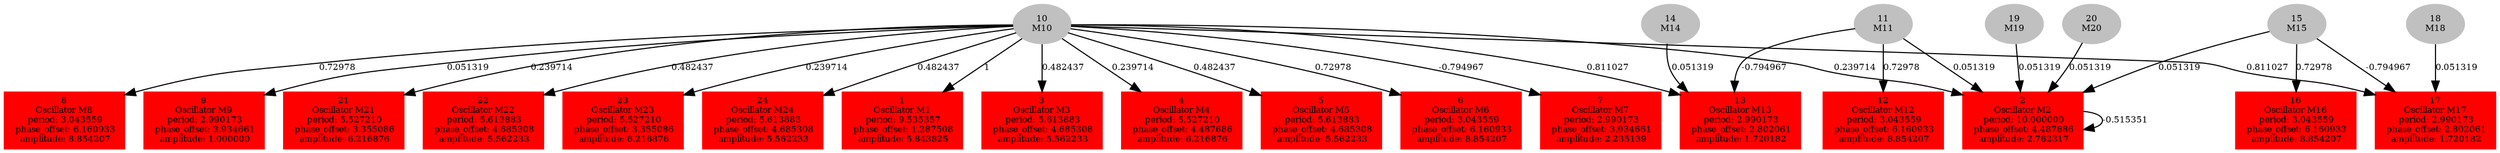  digraph g{ forcelabels=true;
1 [label=<1<BR />Oscillator M1<BR /> period: 9.535357<BR /> phase_offset: 1.287508<BR /> amplitude: 5.843825>, shape=box,color=red,style=filled,fontsize=8];2 [label=<2<BR />Oscillator M2<BR /> period: 10.000000<BR /> phase_offset: 4.487686<BR /> amplitude: 2.762317>, shape=box,color=red,style=filled,fontsize=8];3 [label=<3<BR />Oscillator M3<BR /> period: 5.613883<BR /> phase_offset: 4.685308<BR /> amplitude: 5.562233>, shape=box,color=red,style=filled,fontsize=8];4 [label=<4<BR />Oscillator M4<BR /> period: 5.527210<BR /> phase_offset: 4.487686<BR /> amplitude: 6.216876>, shape=box,color=red,style=filled,fontsize=8];5 [label=<5<BR />Oscillator M5<BR /> period: 5.613883<BR /> phase_offset: 4.685308<BR /> amplitude: 5.562233>, shape=box,color=red,style=filled,fontsize=8];6 [label=<6<BR />Oscillator M6<BR /> period: 3.043559<BR /> phase_offset: 6.160933<BR /> amplitude: 8.854207>, shape=box,color=red,style=filled,fontsize=8];7 [label=<7<BR />Oscillator M7<BR /> period: 2.990173<BR /> phase_offset: 3.934661<BR /> amplitude: 2.235139>, shape=box,color=red,style=filled,fontsize=8];8 [label=<8<BR />Oscillator M8<BR /> period: 3.043559<BR /> phase_offset: 6.160933<BR /> amplitude: 8.854207>, shape=box,color=red,style=filled,fontsize=8];9 [label=<9<BR />Oscillator M9<BR /> period: 2.990173<BR /> phase_offset: 3.934661<BR /> amplitude: 1.000000>, shape=box,color=red,style=filled,fontsize=8];10[label=<10<BR/>M10>,color="grey",style=filled,fontsize=8];
11[label=<11<BR/>M11>,color="grey",style=filled,fontsize=8];
12 [label=<12<BR />Oscillator M12<BR /> period: 3.043559<BR /> phase_offset: 6.160933<BR /> amplitude: 8.854207>, shape=box,color=red,style=filled,fontsize=8];13 [label=<13<BR />Oscillator M13<BR /> period: 2.990173<BR /> phase_offset: 2.802061<BR /> amplitude: 1.720182>, shape=box,color=red,style=filled,fontsize=8];14[label=<14<BR/>M14>,color="grey",style=filled,fontsize=8];
15[label=<15<BR/>M15>,color="grey",style=filled,fontsize=8];
16 [label=<16<BR />Oscillator M16<BR /> period: 3.043559<BR /> phase_offset: 6.160933<BR /> amplitude: 8.854207>, shape=box,color=red,style=filled,fontsize=8];17 [label=<17<BR />Oscillator M17<BR /> period: 2.990173<BR /> phase_offset: 2.802061<BR /> amplitude: 1.720182>, shape=box,color=red,style=filled,fontsize=8];18[label=<18<BR/>M18>,color="grey",style=filled,fontsize=8];
19[label=<19<BR/>M19>,color="grey",style=filled,fontsize=8];
20[label=<20<BR/>M20>,color="grey",style=filled,fontsize=8];
21 [label=<21<BR />Oscillator M21<BR /> period: 5.527210<BR /> phase_offset: 3.355086<BR /> amplitude: 6.216876>, shape=box,color=red,style=filled,fontsize=8];22 [label=<22<BR />Oscillator M22<BR /> period: 5.613883<BR /> phase_offset: 4.685308<BR /> amplitude: 5.562233>, shape=box,color=red,style=filled,fontsize=8];23 [label=<23<BR />Oscillator M23<BR /> period: 5.527210<BR /> phase_offset: 3.355086<BR /> amplitude: 6.216876>, shape=box,color=red,style=filled,fontsize=8];24 [label=<24<BR />Oscillator M24<BR /> period: 5.613883<BR /> phase_offset: 4.685308<BR /> amplitude: 5.562233>, shape=box,color=red,style=filled,fontsize=8];2 -> 2[label="-0.515351 ",fontsize="8"];
10 -> 1[label="1 ",fontsize="8"];
10 -> 2[label="0.239714 ",fontsize="8"];
10 -> 3[label="0.482437 ",fontsize="8"];
10 -> 4[label="0.239714 ",fontsize="8"];
10 -> 5[label="0.482437 ",fontsize="8"];
10 -> 6[label="0.72978 ",fontsize="8"];
10 -> 7[label="-0.794967 ",fontsize="8"];
10 -> 8[label="0.72978 ",fontsize="8"];
10 -> 9[label="0.051319 ",fontsize="8"];
10 -> 13[label="0.811027 ",fontsize="8"];
10 -> 17[label="0.811027 ",fontsize="8"];
10 -> 21[label="0.239714 ",fontsize="8"];
10 -> 22[label="0.482437 ",fontsize="8"];
10 -> 23[label="0.239714 ",fontsize="8"];
10 -> 24[label="0.482437 ",fontsize="8"];
11 -> 2[label="0.051319 ",fontsize="8"];
11 -> 12[label="0.72978 ",fontsize="8"];
11 -> 13[label="-0.794967 ",fontsize="8"];
14 -> 13[label="0.051319 ",fontsize="8"];
15 -> 2[label="0.051319 ",fontsize="8"];
15 -> 16[label="0.72978 ",fontsize="8"];
15 -> 17[label="-0.794967 ",fontsize="8"];
18 -> 17[label="0.051319 ",fontsize="8"];
19 -> 2[label="0.051319 ",fontsize="8"];
20 -> 2[label="0.051319 ",fontsize="8"];
 }
